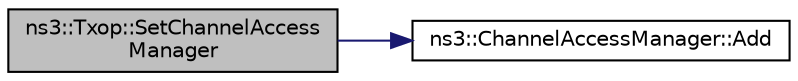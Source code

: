 digraph "ns3::Txop::SetChannelAccessManager"
{
 // LATEX_PDF_SIZE
  edge [fontname="Helvetica",fontsize="10",labelfontname="Helvetica",labelfontsize="10"];
  node [fontname="Helvetica",fontsize="10",shape=record];
  rankdir="LR";
  Node1 [label="ns3::Txop::SetChannelAccess\lManager",height=0.2,width=0.4,color="black", fillcolor="grey75", style="filled", fontcolor="black",tooltip="Set ChannelAccessManager this Txop is associated to."];
  Node1 -> Node2 [color="midnightblue",fontsize="10",style="solid",fontname="Helvetica"];
  Node2 [label="ns3::ChannelAccessManager::Add",height=0.2,width=0.4,color="black", fillcolor="white", style="filled",URL="$classns3_1_1_channel_access_manager.html#addd3a289bd0d81aa412dbdbbf11b017e",tooltip=" "];
}
